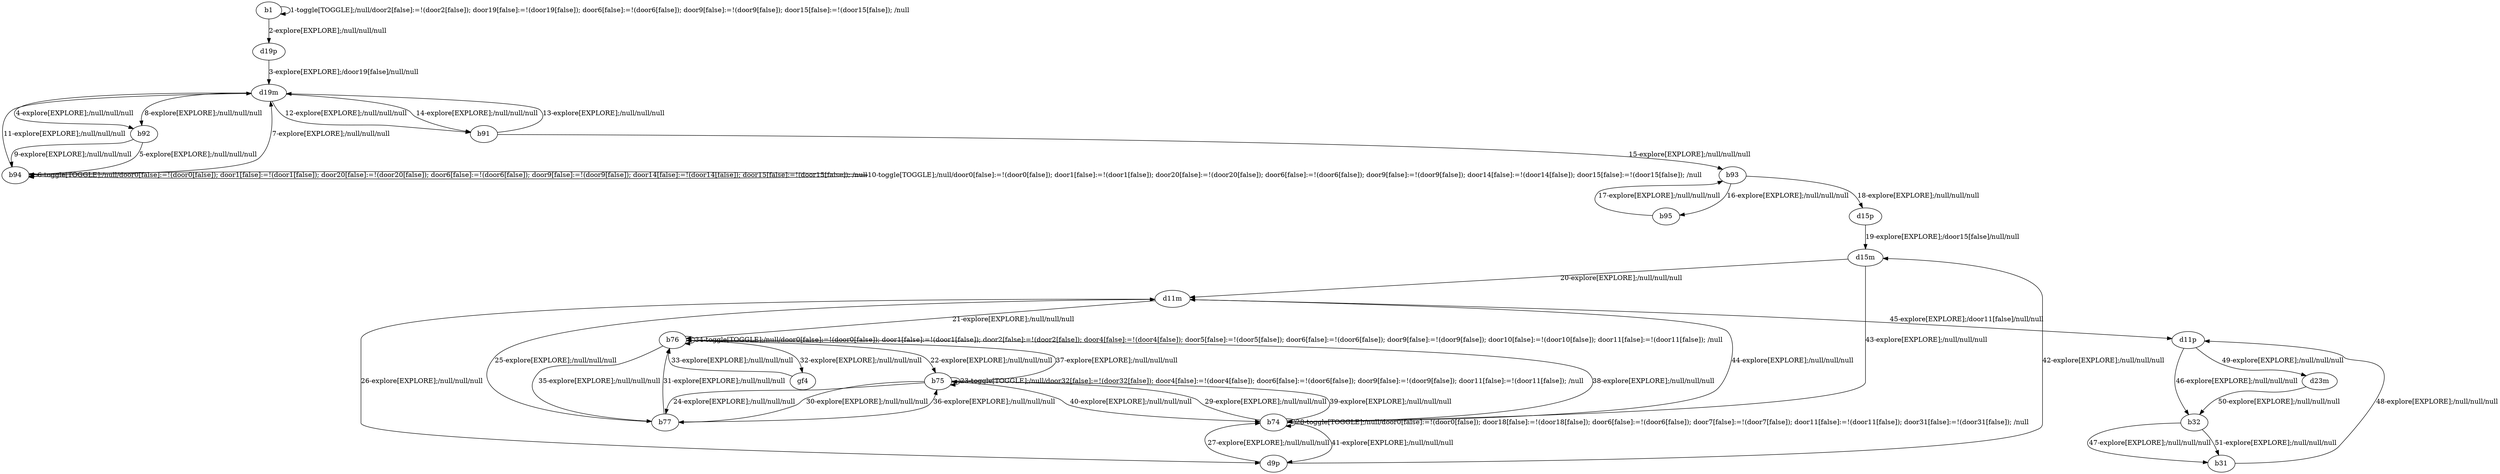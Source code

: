 # Total number of goals covered by this test: 1
# d23m --> b32

digraph g {
"b1" -> "b1" [label = "1-toggle[TOGGLE];/null/door2[false]:=!(door2[false]); door19[false]:=!(door19[false]); door6[false]:=!(door6[false]); door9[false]:=!(door9[false]); door15[false]:=!(door15[false]); /null"];
"b1" -> "d19p" [label = "2-explore[EXPLORE];/null/null/null"];
"d19p" -> "d19m" [label = "3-explore[EXPLORE];/door19[false]/null/null"];
"d19m" -> "b92" [label = "4-explore[EXPLORE];/null/null/null"];
"b92" -> "b94" [label = "5-explore[EXPLORE];/null/null/null"];
"b94" -> "b94" [label = "6-toggle[TOGGLE];/null/door0[false]:=!(door0[false]); door1[false]:=!(door1[false]); door20[false]:=!(door20[false]); door6[false]:=!(door6[false]); door9[false]:=!(door9[false]); door14[false]:=!(door14[false]); door15[false]:=!(door15[false]); /null"];
"b94" -> "d19m" [label = "7-explore[EXPLORE];/null/null/null"];
"d19m" -> "b92" [label = "8-explore[EXPLORE];/null/null/null"];
"b92" -> "b94" [label = "9-explore[EXPLORE];/null/null/null"];
"b94" -> "b94" [label = "10-toggle[TOGGLE];/null/door0[false]:=!(door0[false]); door1[false]:=!(door1[false]); door20[false]:=!(door20[false]); door6[false]:=!(door6[false]); door9[false]:=!(door9[false]); door14[false]:=!(door14[false]); door15[false]:=!(door15[false]); /null"];
"b94" -> "d19m" [label = "11-explore[EXPLORE];/null/null/null"];
"d19m" -> "b91" [label = "12-explore[EXPLORE];/null/null/null"];
"b91" -> "d19m" [label = "13-explore[EXPLORE];/null/null/null"];
"d19m" -> "b91" [label = "14-explore[EXPLORE];/null/null/null"];
"b91" -> "b93" [label = "15-explore[EXPLORE];/null/null/null"];
"b93" -> "b95" [label = "16-explore[EXPLORE];/null/null/null"];
"b95" -> "b93" [label = "17-explore[EXPLORE];/null/null/null"];
"b93" -> "d15p" [label = "18-explore[EXPLORE];/null/null/null"];
"d15p" -> "d15m" [label = "19-explore[EXPLORE];/door15[false]/null/null"];
"d15m" -> "d11m" [label = "20-explore[EXPLORE];/null/null/null"];
"d11m" -> "b76" [label = "21-explore[EXPLORE];/null/null/null"];
"b76" -> "b75" [label = "22-explore[EXPLORE];/null/null/null"];
"b75" -> "b75" [label = "23-toggle[TOGGLE];/null/door32[false]:=!(door32[false]); door4[false]:=!(door4[false]); door6[false]:=!(door6[false]); door9[false]:=!(door9[false]); door11[false]:=!(door11[false]); /null"];
"b75" -> "b77" [label = "24-explore[EXPLORE];/null/null/null"];
"b77" -> "d11m" [label = "25-explore[EXPLORE];/null/null/null"];
"d11m" -> "d9p" [label = "26-explore[EXPLORE];/null/null/null"];
"d9p" -> "b74" [label = "27-explore[EXPLORE];/null/null/null"];
"b74" -> "b74" [label = "28-toggle[TOGGLE];/null/door0[false]:=!(door0[false]); door18[false]:=!(door18[false]); door6[false]:=!(door6[false]); door7[false]:=!(door7[false]); door11[false]:=!(door11[false]); door31[false]:=!(door31[false]); /null"];
"b74" -> "b75" [label = "29-explore[EXPLORE];/null/null/null"];
"b75" -> "b77" [label = "30-explore[EXPLORE];/null/null/null"];
"b77" -> "b76" [label = "31-explore[EXPLORE];/null/null/null"];
"b76" -> "gf4" [label = "32-explore[EXPLORE];/null/null/null"];
"gf4" -> "b76" [label = "33-explore[EXPLORE];/null/null/null"];
"b76" -> "b76" [label = "34-toggle[TOGGLE];/null/door0[false]:=!(door0[false]); door1[false]:=!(door1[false]); door2[false]:=!(door2[false]); door4[false]:=!(door4[false]); door5[false]:=!(door5[false]); door6[false]:=!(door6[false]); door9[false]:=!(door9[false]); door10[false]:=!(door10[false]); door11[false]:=!(door11[false]); /null"];
"b76" -> "b77" [label = "35-explore[EXPLORE];/null/null/null"];
"b77" -> "b75" [label = "36-explore[EXPLORE];/null/null/null"];
"b75" -> "b76" [label = "37-explore[EXPLORE];/null/null/null"];
"b76" -> "b74" [label = "38-explore[EXPLORE];/null/null/null"];
"b74" -> "b75" [label = "39-explore[EXPLORE];/null/null/null"];
"b75" -> "b74" [label = "40-explore[EXPLORE];/null/null/null"];
"b74" -> "d9p" [label = "41-explore[EXPLORE];/null/null/null"];
"d9p" -> "d15m" [label = "42-explore[EXPLORE];/null/null/null"];
"d15m" -> "b74" [label = "43-explore[EXPLORE];/null/null/null"];
"b74" -> "d11m" [label = "44-explore[EXPLORE];/null/null/null"];
"d11m" -> "d11p" [label = "45-explore[EXPLORE];/door11[false]/null/null"];
"d11p" -> "b32" [label = "46-explore[EXPLORE];/null/null/null"];
"b32" -> "b31" [label = "47-explore[EXPLORE];/null/null/null"];
"b31" -> "d11p" [label = "48-explore[EXPLORE];/null/null/null"];
"d11p" -> "d23m" [label = "49-explore[EXPLORE];/null/null/null"];
"d23m" -> "b32" [label = "50-explore[EXPLORE];/null/null/null"];
"b32" -> "b31" [label = "51-explore[EXPLORE];/null/null/null"];
}